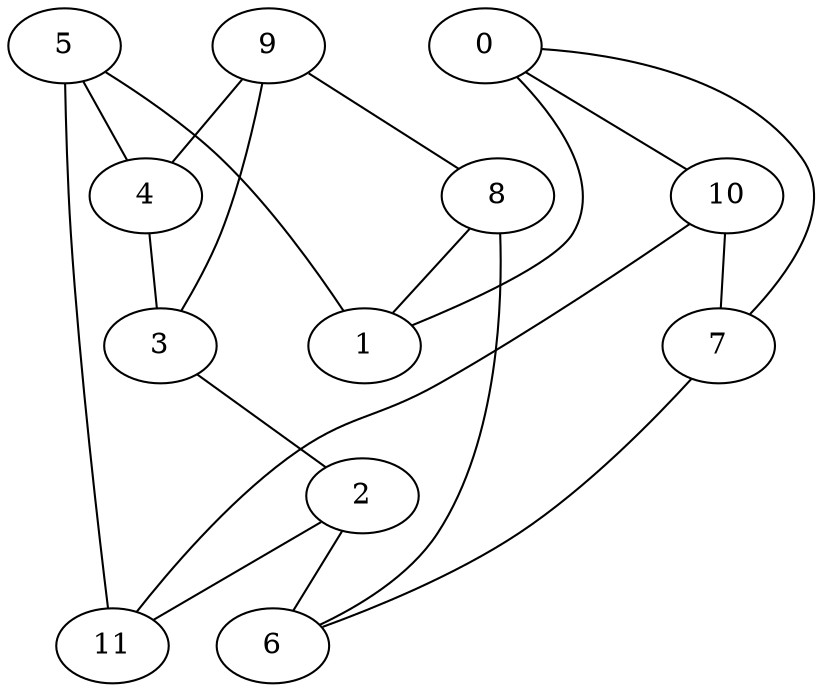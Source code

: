 strict graph {


	"9" [  weight=0 ];

	"9" -- "4" [  weight=0 ];

	"9" -- "3" [  weight=0 ];

	"9" -- "8" [  weight=0 ];

	"10" [  weight=0 ];

	"10" -- "7" [  weight=0 ];

	"10" [  weight=0 ];

	"10" -- "11" [  weight=0 ];

	"5" [  weight=0 ];

	"5" -- "11" [  weight=0 ];

	"5" -- "1" [  weight=0 ];

	"5" -- "4" [  weight=0 ];

	"8" [  weight=0 ];

	"8" -- "1" [  weight=0 ];

	"8" -- "6" [  weight=0 ];

	"8" -- "9" [  weight=0 ];

	"0" [  weight=0 ];

	"0" -- "1" [  weight=0 ];

	"0" -- "7" [  weight=0 ];

	"0" -- "10" [  weight=0 ];

	"4" [  weight=0 ];

	"4" -- "3" [  weight=0 ];

	"4" -- "5" [  weight=0 ];

	"4" -- "9" [  weight=0 ];

	"1" [  weight=0 ];

	"1" -- "5" [  weight=0 ];

	"1" -- "8" [  weight=0 ];

	"1" [  weight=0 ];

	"7" [  weight=0 ];

	"7" -- "6" [  weight=0 ];

	"7" -- "10" [  weight=0 ];

	"7" [  weight=0 ];

	"3" [  weight=0 ];

	"3" -- "2" [  weight=0 ];

	"3" -- "4" [  weight=0 ];

	"3" -- "9" [  weight=0 ];

	"2" [  weight=0 ];

	"2" -- "11" [  weight=0 ];

	"2" -- "6" [  weight=0 ];

	"2" -- "3" [  weight=0 ];

	"11" [  weight=0 ];

	"11" -- "2" [  weight=0 ];

	"11" -- "10" [  weight=0 ];

	"11" -- "5" [  weight=0 ];

	"6" [  weight=0 ];

	"6" -- "7" [  weight=0 ];

	"6" -- "8" [  weight=0 ];

	"6" -- "2" [  weight=0 ];

}
